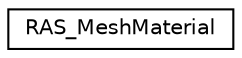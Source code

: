 digraph G
{
  edge [fontname="Helvetica",fontsize="10",labelfontname="Helvetica",labelfontsize="10"];
  node [fontname="Helvetica",fontsize="10",shape=record];
  rankdir=LR;
  Node1 [label="RAS_MeshMaterial",height=0.2,width=0.4,color="black", fillcolor="white", style="filled",URL="$d6/d02/classRAS__MeshMaterial.html"];
}
